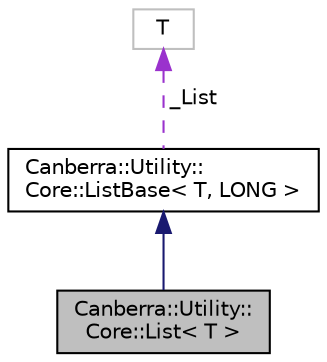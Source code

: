 digraph "Canberra::Utility::Core::List&lt; T &gt;"
{
  edge [fontname="Helvetica",fontsize="10",labelfontname="Helvetica",labelfontsize="10"];
  node [fontname="Helvetica",fontsize="10",shape=record];
  Node2 [label="Canberra::Utility::\lCore::List\< T \>",height=0.2,width=0.4,color="black", fillcolor="grey75", style="filled", fontcolor="black"];
  Node3 -> Node2 [dir="back",color="midnightblue",fontsize="10",style="solid",fontname="Helvetica"];
  Node3 [label="Canberra::Utility::\lCore::ListBase\< T, LONG \>",height=0.2,width=0.4,color="black", fillcolor="white", style="filled",URL="$d9/d6e/class_canberra_1_1_utility_1_1_core_1_1_list_base.html"];
  Node4 -> Node3 [dir="back",color="darkorchid3",fontsize="10",style="dashed",label=" _List" ,fontname="Helvetica"];
  Node4 [label="T",height=0.2,width=0.4,color="grey75", fillcolor="white", style="filled"];
}
